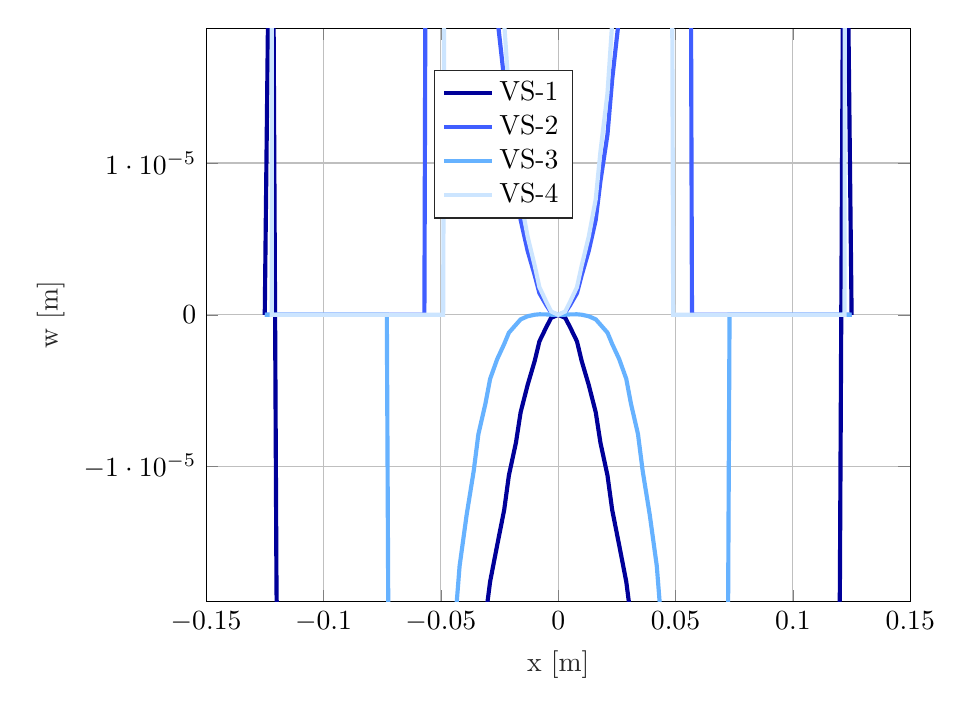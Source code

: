 % This file was created by matlab2tikz.
%
%The latest updates can be retrieved from
%  http://www.mathworks.com/matlabcentral/fileexchange/22022-matlab2tikz-matlab2tikz
%where you can also make suggestions and rate matlab2tikz.
%
\definecolor{mycolor1}{rgb}{0.0,0.0,0.6}%
\definecolor{mycolor2}{rgb}{0.25,0.37,1.0}%
\definecolor{mycolor3}{rgb}{0.4,0.7,1.0}%
\definecolor{mycolor4}{rgb}{0.8,0.9,1}%
\definecolor{mycolor5}{rgb}{0.80,0.0,0.0}%
%
\begin{tikzpicture}

\begin{axis}[%
width=3.521in,
height=2.866in,
at={(0.758in,0.481in)},
scale only axis,
xmin=-0.15,
xmax=0.15,
xtick={-0.15,-0.1,-0.05,0,0.05,0.1,0.15},
scaled x ticks = false,
x tick label style={/pgf/number format/fixed},
xlabel style={font=\color{white!15!black}},
xlabel={x [m]},
ymin=-0.0,
ymax=0.0,
ylabel style={font=\color{white!15!black}},
ylabel={w [m]},
xmajorgrids,
ymajorgrids,
axis background/.style={fill=white},
legend style={at={(0.323,0.668)}, anchor=south west, legend cell align=left, align=left, draw=white!15!black}
]
\addplot [color=mycolor1,line width=1.5pt]
  table[row sep=crcr]{%
0.125	0.0\\
0.122	4.245e-05\\
0.12	-1.814e-05\\
0.117	-4.376e-05\\
0.115	-4.904e-05\\
0.112	-4.497e-05\\
0.109	-3.839e-05\\
0.107	-3.274e-05\\
0.104	-2.925e-05\\
0.102	-2.792e-05\\
0.099	-2.826e-05\\
0.096	-2.964e-05\\
0.094	-3.156e-05\\
0.091	-3.365e-05\\
0.089	-3.567e-05\\
0.086	-3.751e-05\\
0.083	-3.91e-05\\
0.081	-4.041e-05\\
0.078	-4.145e-05\\
0.076	-4.221e-05\\
0.073	-4.269e-05\\
0.07	-4.289e-05\\
0.068	-4.281e-05\\
0.065	-4.246e-05\\
0.062	-4.185e-05\\
0.06	-4.099e-05\\
0.057	-3.988e-05\\
0.055	-3.855e-05\\
0.052	-3.702e-05\\
0.049	-3.531e-05\\
0.047	-3.343e-05\\
0.044	-3.141e-05\\
0.042	-2.928e-05\\
0.039	-2.705e-05\\
0.036	-2.474e-05\\
0.034	-2.238e-05\\
0.031	-1.998e-05\\
0.029	-1.758e-05\\
0.026	-1.519e-05\\
0.023	-1.285e-05\\
0.021	-1.058e-05\\
0.018	-8.428e-06\\
0.016	-6.423e-06\\
0.013	-4.612e-06\\
0.01	-3.038e-06\\
0.008	-1.75e-06\\
0.005	-7.922e-07\\
0.003	-2.005e-07\\
0	0\\
-0.003	-2.005e-07\\
-0.005	-7.921e-07\\
-0.008	-1.75e-06\\
-0.01	-3.038e-06\\
-0.013	-4.611e-06\\
-0.016	-6.422e-06\\
-0.018	-8.427e-06\\
-0.021	-1.058e-05\\
-0.023	-1.285e-05\\
-0.026	-1.519e-05\\
-0.029	-1.758e-05\\
-0.031	-1.998e-05\\
-0.034	-2.237e-05\\
-0.036	-2.473e-05\\
-0.039	-2.704e-05\\
-0.042	-2.927e-05\\
-0.044	-3.141e-05\\
-0.047	-3.343e-05\\
-0.049	-3.53e-05\\
-0.052	-3.702e-05\\
-0.055	-3.855e-05\\
-0.057	-3.988e-05\\
-0.06	-4.098e-05\\
-0.062	-4.185e-05\\
-0.065	-4.247e-05\\
-0.068	-4.282e-05\\
-0.07	-4.29e-05\\
-0.073	-4.27e-05\\
-0.076	-4.222e-05\\
-0.078	-4.146e-05\\
-0.081	-4.043e-05\\
-0.083	-3.911e-05\\
-0.086	-3.753e-05\\
-0.089	-3.569e-05\\
-0.091	-3.367e-05\\
-0.094	-3.159e-05\\
-0.096	-2.967e-05\\
-0.099	-2.829e-05\\
-0.102	-2.796e-05\\
-0.104	-2.929e-05\\
-0.107	-3.278e-05\\
-0.109	-3.844e-05\\
-0.112	-4.503e-05\\
-0.115	-4.91e-05\\
-0.117	-4.382e-05\\
-0.12	-1.82e-05\\
-0.122	4.238e-05\\
-0.125	0.0\\
};
\addlegendentry{VS-1}

\addplot [color=mycolor2,line width=1.5pt]
  table[row sep=crcr]{%
0.125	0.0\\
0.122	0.0\\
0.12	0.0\\
0.117	0.0\\
0.115	0.0\\
0.112	0.0\\
0.109	0.0\\
0.107	0.0\\
0.104	0.0\\
0.102	0.0\\
0.099	0.0\\
0.096	0.0\\
0.094	0.0\\
0.091	0.0\\
0.089	0.0\\
0.086	0.0\\
0.083	0.0\\
0.081	0.0\\
0.078	0.0\\
0.076	0.0\\
0.073	0.0\\
0.07	0.0\\
0.068	0.0\\
0.065	0.0\\
0.062	0.0\\
0.06	0.0\\
0.057	0.0\\
0.055	9.763e-05\\
0.052	8.877e-05\\
0.049	8.013e-05\\
0.047	7.176e-05\\
0.044	6.37e-05\\
0.042	5.6e-05\\
0.039	4.872e-05\\
0.036	4.189e-05\\
0.034	3.554e-05\\
0.031	2.97e-05\\
0.029	2.441e-05\\
0.026	1.967e-05\\
0.023	1.55e-05\\
0.021	1.188e-05\\
0.018	8.809e-06\\
0.016	6.26e-06\\
0.013	4.205e-06\\
0.01	2.608e-06\\
0.008	1.427e-06\\
0.005	6.205e-07\\
0.003	1.528e-07\\
0	-3.236e-18\\
-0.003	1.528e-07\\
-0.005	6.206e-07\\
-0.008	1.427e-06\\
-0.01	2.608e-06\\
-0.013	4.206e-06\\
-0.016	6.261e-06\\
-0.018	8.81e-06\\
-0.021	1.188e-05\\
-0.023	1.55e-05\\
-0.026	1.968e-05\\
-0.029	2.441e-05\\
-0.031	2.971e-05\\
-0.034	3.554e-05\\
-0.036	4.189e-05\\
-0.039	4.873e-05\\
-0.042	5.601e-05\\
-0.044	6.37e-05\\
-0.047	7.176e-05\\
-0.049	8.014e-05\\
-0.052	8.878e-05\\
-0.055	9.764e-05\\
-0.057	0.0\\
-0.06	0.0\\
-0.062	0.0\\
-0.065	0.0\\
-0.068	0.0\\
-0.07	0.0\\
-0.073	0.0\\
-0.076	0.0\\
-0.078	0.0\\
-0.081	0.0\\
-0.083	0.0\\
-0.086	0.0\\
-0.089	0.0\\
-0.091	0.0\\
-0.094	0.0\\
-0.096	0.0\\
-0.099	0.0\\
-0.102	0.0\\
-0.104	0.0\\
-0.107	0.0\\
-0.109	0.0\\
-0.112	0.0\\
-0.115	0.0\\
-0.117	0.0\\
-0.12	0.0\\
-0.122	0.0\\
-0.125	0.0\\
};
\addlegendentry{VS-2}

\addplot [color=mycolor3,line width=1.5pt]
  table[row sep=crcr]{%
0.125	-0.0\\
0.122	-0.0\\
0.12	-0.0\\
0.117	-0.0\\
0.115	-0.0\\
0.112	-0.0\\
0.109	-0.0\\
0.107	-0.0\\
0.104	-0.0\\
0.102	-0.0\\
0.099	-0.0\\
0.096	-0.0\\
0.094	-0.0\\
0.091	-0.0\\
0.089	-0.0\\
0.086	-0.0\\
0.083	-0.0\\
0.081	-0.0\\
0.078	-0.0\\
0.076	-0.0\\
0.073	-0.0\\
0.07	-9.439e-05\\
0.068	-8.385e-05\\
0.065	-7.404e-05\\
0.062	-6.495e-05\\
0.06	-5.658e-05\\
0.057	-4.891e-05\\
0.055	-4.193e-05\\
0.052	-3.561e-05\\
0.049	-2.994e-05\\
0.047	-2.489e-05\\
0.044	-2.043e-05\\
0.042	-1.654e-05\\
0.039	-1.317e-05\\
0.036	-1.029e-05\\
0.034	-7.862e-06\\
0.031	-5.852e-06\\
0.029	-4.218e-06\\
0.026	-2.922e-06\\
0.023	-1.922e-06\\
0.021	-1.177e-06\\
0.018	-6.477e-07\\
0.016	-2.988e-07\\
0.013	-9.325e-08\\
0.01	6.047e-09\\
0.008	3.407e-08\\
0.005	2.561e-08\\
0.003	8.283e-09\\
0	3.236e-18\\
-0.003	8.268e-09\\
-0.005	2.553e-08\\
-0.008	3.383e-08\\
-0.01	5.546e-09\\
-0.013	-9.412e-08\\
-0.016	-3.002e-07\\
-0.018	-6.497e-07\\
-0.021	-1.18e-06\\
-0.023	-1.925e-06\\
-0.026	-2.926e-06\\
-0.029	-4.224e-06\\
-0.031	-5.859e-06\\
-0.034	-7.87e-06\\
-0.036	-1.03e-05\\
-0.039	-1.318e-05\\
-0.042	-1.655e-05\\
-0.044	-2.045e-05\\
-0.047	-2.491e-05\\
-0.049	-2.996e-05\\
-0.052	-3.563e-05\\
-0.055	-4.194e-05\\
-0.057	-4.893e-05\\
-0.06	-5.66e-05\\
-0.062	-6.497e-05\\
-0.065	-7.406e-05\\
-0.068	-8.388e-05\\
-0.07	-9.442e-05\\
-0.073	-0.0\\
-0.076	-0.0\\
-0.078	-0.0\\
-0.081	-0.0\\
-0.083	-0.0\\
-0.086	-0.0\\
-0.089	-0.0\\
-0.091	-0.0\\
-0.094	-0.0\\
-0.096	-0.0\\
-0.099	-0.0\\
-0.102	-0.0\\
-0.104	-0.0\\
-0.107	-0.0\\
-0.109	-0.0\\
-0.112	-0.0\\
-0.115	-0.0\\
-0.117	-0.0\\
-0.12	-0.0\\
-0.122	-0.0\\
-0.125	-0.0\\
};
\addlegendentry{VS-3}

\addplot [color=mycolor4,line width=1.5pt]
  table[row sep=crcr]{%
0.125	0.001\\
0.122	0.0\\
0.12	0.0\\
0.117	0.0\\
0.115	0.0\\
0.112	0.0\\
0.109	0.0\\
0.107	0.0\\
0.104	0.0\\
0.102	0.0\\
0.099	0.0\\
0.096	0.0\\
0.094	0.0\\
0.091	0.0\\
0.089	0.0\\
0.086	0.0\\
0.083	0.0\\
0.081	0.0\\
0.078	0.0\\
0.076	0.0\\
0.073	0.0\\
0.07	0.0\\
0.068	0.0\\
0.065	0.0\\
0.062	0.0\\
0.06	0.0\\
0.057	0.0\\
0.055	0.0\\
0.052	0.0\\
0.049	0.0\\
0.047	9.715e-05\\
0.044	8.549e-05\\
0.042	7.449e-05\\
0.039	6.419e-05\\
0.036	5.466e-05\\
0.034	4.591e-05\\
0.031	3.798e-05\\
0.029	3.088e-05\\
0.026	2.463e-05\\
0.023	1.921e-05\\
0.021	1.459e-05\\
0.018	1.075e-05\\
0.016	7.616e-06\\
0.013	5.136e-06\\
0.01	3.23e-06\\
0.008	1.819e-06\\
0.005	8.339e-07\\
0.003	2.212e-07\\
0	3.185e-38\\
-0.003	2.212e-07\\
-0.005	8.339e-07\\
-0.008	1.819e-06\\
-0.01	3.23e-06\\
-0.013	5.136e-06\\
-0.016	7.616e-06\\
-0.018	1.075e-05\\
-0.021	1.459e-05\\
-0.023	1.921e-05\\
-0.026	2.463e-05\\
-0.029	3.089e-05\\
-0.031	3.798e-05\\
-0.034	4.591e-05\\
-0.036	5.466e-05\\
-0.039	6.42e-05\\
-0.042	7.449e-05\\
-0.044	8.549e-05\\
-0.047	9.715e-05\\
-0.049	0.0\\
-0.052	0.0\\
-0.055	0.0\\
-0.057	0.0\\
-0.06	0.0\\
-0.062	0.0\\
-0.065	0.0\\
-0.068	0.0\\
-0.07	0.0\\
-0.073	0.0\\
-0.076	0.0\\
-0.078	0.0\\
-0.081	0.0\\
-0.083	0.0\\
-0.086	0.0\\
-0.089	0.0\\
-0.091	0.0\\
-0.094	0.0\\
-0.096	0.0\\
-0.099	0.0\\
-0.102	0.0\\
-0.104	0.0\\
-0.107	0.0\\
-0.109	0.0\\
-0.112	0.0\\
-0.115	0.0\\
-0.117	0.0\\
-0.12	0.0\\
-0.122	0.0\\
-0.125	0.001\\
};
\addlegendentry{VS-4}

%\addplot [color=mycolor5,line dashed]
%  table[row sep=crcr]{%
%0.125	0.0\\
%0.122	0.0\\
%0.12	0.0\\
%0.117	0.0\\
%0.115	0.0\\
%0.112	0.0\\
%0.109	0.0\\
%0.107	0.0\\
%0.104	0.0\\
%0.102	0.0\\
%0.099	0.0\\
%0.096	0.0\\
%0.094	0.0\\
%0.091	0.0\\
%0.089	0.0\\
%0.086	0.0\\
%0.083	0.0\\
%0.081	0.0\\
%0.078	0.0\\
%0.076	0.0\\
%0.073	0.0\\
%0.07	0.0\\
%0.068	0.0\\
%0.065	0.0\\
%0.062	0.0\\
%0.06	0.0\\
%0.057	0.0\\
%0.055	0.0\\
%0.052	0.0\\
%0.049	0.0\\
%0.047	9.909e-05\\
%0.044	8.941e-05\\
%0.042	8.007e-05\\
%0.039	7.11e-05\\
%0.036	6.253e-05\\
%0.034	5.439e-05\\
%0.031	4.673e-05\\
%0.029	3.956e-05\\
%0.026	3.292e-05\\
%0.023	2.683e-05\\
%0.021	2.132e-05\\
%0.018	1.64e-05\\
%0.016	1.21e-05\\
%0.013	8.435e-06\\
%0.01	5.415e-06\\
%0.008	3.053e-06\\
%0.005	1.359e-06\\
%0.003	3.401e-07\\
%0	0\\
%-0.003	3.401e-07\\
%-0.005	1.359e-06\\
%-0.008	3.053e-06\\
%-0.01	5.415e-06\\
%-0.013	8.435e-06\\
%-0.016	1.21e-05\\
%-0.018	1.64e-05\\
%-0.021	2.132e-05\\
%-0.023	2.683e-05\\
%-0.026	3.292e-05\\
%-0.029	3.956e-05\\
%-0.031	4.673e-05\\
%-0.034	5.439e-05\\
%-0.036	6.253e-05\\
%-0.039	7.11e-05\\
%-0.042	8.007e-05\\
%-0.044	8.941e-05\\
%-0.047	9.909e-05\\
%-0.049	0.0\\
%-0.052	0.0\\
%-0.055	0.0\\
%-0.057	0.0\\
%-0.06	0.0\\
%-0.062	0.0\\
%-0.065	0.0\\
%-0.068	0.0\\
%-0.07	0.0\\
%-0.073	0.0\\
%-0.076	0.0\\
%-0.078	0.0\\
%-0.081	0.0\\
%-0.083	0.0\\
%-0.086	0.0\\
%-0.089	0.0\\
%-0.091	0.0\\
%-0.094	0.0\\
%-0.096	0.0\\
%-0.099	0.0\\
%-0.102	0.0\\
%-0.104	0.0\\
%-0.107	0.0\\
%-0.109	0.0\\
%-0.112	0.0\\
%-0.115	0.0\\
%-0.117	0.0\\
%-0.12	0.0\\
%-0.122	0.0\\
%-0.125	0.0\\
%};
%\addlegendentry{Str}

\end{axis}
\end{tikzpicture}%